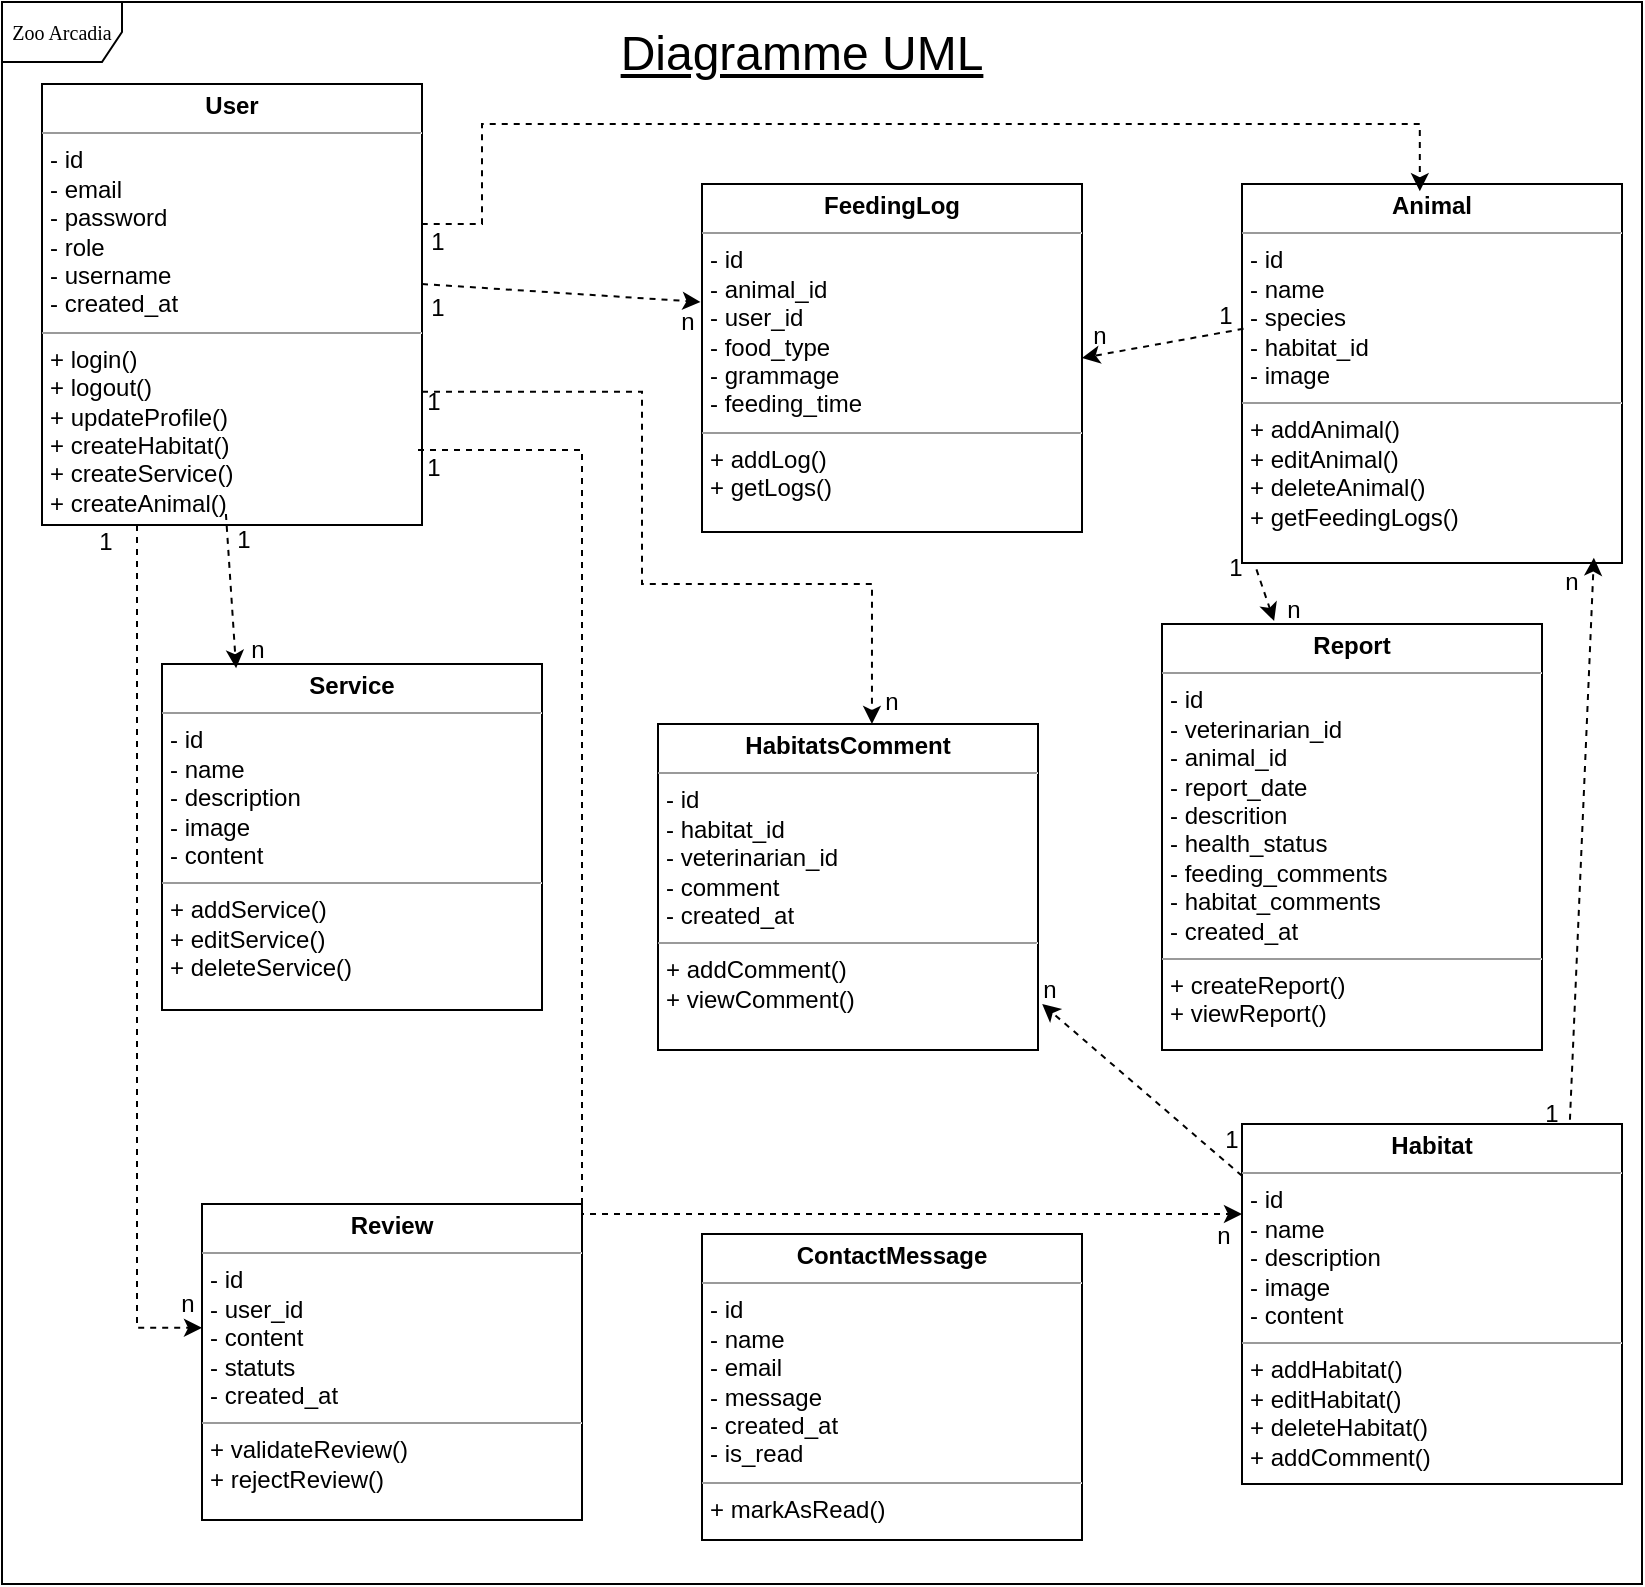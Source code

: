 <mxfile version="26.0.2">
  <diagram name="Page-1" id="c4acf3e9-155e-7222-9cf6-157b1a14988f">
    <mxGraphModel dx="2044" dy="1816" grid="1" gridSize="10" guides="1" tooltips="1" connect="1" arrows="1" fold="1" page="1" pageScale="1" pageWidth="850" pageHeight="1100" background="none" math="0" shadow="0">
      <root>
        <mxCell id="0" />
        <mxCell id="1" parent="0" />
        <mxCell id="17acba5748e5396b-1" value="Zoo Arcadia" style="shape=umlFrame;whiteSpace=wrap;html=1;rounded=0;shadow=0;comic=0;labelBackgroundColor=none;strokeWidth=1;fontFamily=Verdana;fontSize=10;align=center;" parent="1" vertex="1">
          <mxGeometry x="-30" y="-11" width="820" height="791" as="geometry" />
        </mxCell>
        <mxCell id="5d2195bd80daf111-9" value="&lt;p style=&quot;margin:0px;margin-top:4px;text-align:center;&quot;&gt;&lt;b&gt;ContactMessage&lt;/b&gt;&lt;br&gt;&lt;/p&gt;&lt;hr size=&quot;1&quot;&gt;&lt;p style=&quot;margin:0px;margin-left:4px;&quot;&gt;- id&lt;br&gt;- name&lt;br&gt;&lt;/p&gt;&lt;p style=&quot;margin:0px;margin-left:4px;&quot;&gt;- email&lt;br&gt;&lt;/p&gt;&lt;p style=&quot;margin:0px;margin-left:4px;&quot;&gt;- message&lt;br&gt;&lt;/p&gt;&lt;p style=&quot;margin:0px;margin-left:4px;&quot;&gt;- created_at&lt;/p&gt;&lt;p style=&quot;margin:0px;margin-left:4px;&quot;&gt;- is_read&lt;br&gt;&lt;/p&gt;&lt;hr size=&quot;1&quot;&gt;&lt;p style=&quot;margin:0px;margin-left:4px;&quot;&gt;+ markAsRead()&lt;br&gt;&lt;/p&gt;" style="verticalAlign=top;align=left;overflow=fill;fontSize=12;fontFamily=Helvetica;html=1;rounded=0;shadow=0;comic=0;labelBackgroundColor=none;strokeWidth=1" parent="1" vertex="1">
          <mxGeometry x="320" y="605" width="190" height="153" as="geometry" />
        </mxCell>
        <mxCell id="5d2195bd80daf111-12" value="&lt;p style=&quot;margin:0px;margin-top:4px;text-align:center;&quot;&gt;&lt;b&gt;FeedingLog&lt;/b&gt;&lt;br&gt;&lt;/p&gt;&lt;hr size=&quot;1&quot;&gt;&lt;p style=&quot;margin:0px;margin-left:4px;&quot;&gt;- id&lt;br&gt;- animal_id&lt;/p&gt;&lt;p style=&quot;margin:0px;margin-left:4px;&quot;&gt;- user_id&lt;br&gt;&lt;/p&gt;&lt;p style=&quot;margin:0px;margin-left:4px;&quot;&gt;- food_type&lt;br&gt;&lt;/p&gt;&lt;p style=&quot;margin:0px;margin-left:4px;&quot;&gt;- grammage&lt;br&gt;&lt;/p&gt;&lt;p style=&quot;margin:0px;margin-left:4px;&quot;&gt;- feeding_time&lt;br&gt;&lt;/p&gt;&lt;hr size=&quot;1&quot;&gt;&lt;p style=&quot;margin:0px;margin-left:4px;&quot;&gt;+ addLog()&lt;br&gt;+ getLogs()&lt;/p&gt;" style="verticalAlign=top;align=left;overflow=fill;fontSize=12;fontFamily=Helvetica;html=1;rounded=0;shadow=0;comic=0;labelBackgroundColor=none;strokeWidth=1" parent="1" vertex="1">
          <mxGeometry x="320" y="80" width="190" height="174" as="geometry" />
        </mxCell>
        <mxCell id="5d2195bd80daf111-18" value="&lt;p style=&quot;margin:0px;margin-top:4px;text-align:center;&quot;&gt;&lt;b&gt;User&lt;/b&gt;&lt;br&gt;&lt;/p&gt;&lt;hr size=&quot;1&quot;&gt;&lt;p style=&quot;margin:0px;margin-left:4px;&quot;&gt;- id&lt;br&gt;- email&lt;/p&gt;&lt;p style=&quot;margin:0px;margin-left:4px;&quot;&gt;- password&lt;/p&gt;&lt;p style=&quot;margin:0px;margin-left:4px;&quot;&gt;- role&lt;/p&gt;&lt;p style=&quot;margin:0px;margin-left:4px;&quot;&gt;- username&lt;/p&gt;&lt;p style=&quot;margin:0px;margin-left:4px;&quot;&gt;- created_at&lt;br&gt;&lt;/p&gt;&lt;hr size=&quot;1&quot;&gt;&lt;p style=&quot;margin:0px;margin-left:4px;&quot;&gt;+ login()&lt;br&gt;+ logout()&lt;/p&gt;&lt;p style=&quot;margin:0px;margin-left:4px;&quot;&gt;+ updateProfile()&lt;/p&gt;&lt;p style=&quot;margin:0px;margin-left:4px;&quot;&gt; + createHabitat()&lt;/p&gt;&lt;p style=&quot;margin:0px;margin-left:4px;&quot;&gt;+ createService()&amp;nbsp;&lt;/p&gt;&lt;p style=&quot;margin:0px;margin-left:4px;&quot;&gt;+ createAnimal()&lt;/p&gt;&lt;p style=&quot;margin:0px;margin-left:4px;&quot;&gt;&lt;br&gt;&lt;/p&gt;" style="verticalAlign=top;align=left;overflow=fill;fontSize=12;fontFamily=Helvetica;html=1;rounded=0;shadow=0;comic=0;labelBackgroundColor=none;strokeWidth=1" parent="1" vertex="1">
          <mxGeometry x="-10" y="30" width="190" height="220.5" as="geometry" />
        </mxCell>
        <mxCell id="5d2195bd80daf111-19" value="&lt;p style=&quot;margin:0px;margin-top:4px;text-align:center;&quot;&gt;&lt;b&gt;Animal&lt;/b&gt;&lt;br&gt;&lt;b&gt;&lt;/b&gt;&lt;/p&gt;&lt;hr size=&quot;1&quot;&gt;&lt;p style=&quot;margin:0px;margin-left:4px;&quot;&gt;- id&lt;br&gt;- name&lt;br&gt;&lt;/p&gt;&lt;p style=&quot;margin:0px;margin-left:4px;&quot;&gt;- species&lt;br&gt;&lt;/p&gt;&lt;p style=&quot;margin:0px;margin-left:4px;&quot;&gt;- habitat_id&lt;br&gt;&lt;/p&gt;&lt;p style=&quot;margin:0px;margin-left:4px;&quot;&gt;- image&lt;br&gt;&lt;/p&gt;&lt;hr size=&quot;1&quot;&gt;&lt;p style=&quot;margin:0px;margin-left:4px;&quot;&gt;+ addAnimal()&lt;br&gt;+ editAnimal()&lt;/p&gt;&lt;p style=&quot;margin:0px;margin-left:4px;&quot;&gt;+ deleteAnimal()&lt;/p&gt;&lt;p style=&quot;margin:0px;margin-left:4px;&quot;&gt;    + getFeedingLogs()&lt;/p&gt;" style="verticalAlign=top;align=left;overflow=fill;fontSize=12;fontFamily=Helvetica;html=1;rounded=0;shadow=0;comic=0;labelBackgroundColor=none;strokeWidth=1" parent="1" vertex="1">
          <mxGeometry x="590" y="80" width="190" height="189.5" as="geometry" />
        </mxCell>
        <mxCell id="5d2195bd80daf111-20" value="&lt;p style=&quot;margin:0px;margin-top:4px;text-align:center;&quot;&gt;&lt;b&gt;Habitat&lt;/b&gt;&lt;br&gt;&lt;/p&gt;&lt;hr size=&quot;1&quot;&gt;&lt;p style=&quot;margin:0px;margin-left:4px;&quot;&gt;- id&lt;br&gt;- name&lt;br&gt;&lt;/p&gt;&lt;p style=&quot;margin:0px;margin-left:4px;&quot;&gt;- description&lt;br&gt;&lt;/p&gt;&lt;p style=&quot;margin:0px;margin-left:4px;&quot;&gt;- image&lt;br&gt;&lt;/p&gt;&lt;p style=&quot;margin:0px;margin-left:4px;&quot;&gt;- content&lt;br&gt;&lt;/p&gt;&lt;hr size=&quot;1&quot;&gt;&lt;p style=&quot;margin:0px;margin-left:4px;&quot;&gt;+ addHabitat()&lt;br&gt;+ editHabitat()&lt;/p&gt;&lt;p style=&quot;margin:0px;margin-left:4px;&quot;&gt;+ deleteHabitat()&lt;/p&gt;&lt;p style=&quot;margin:0px;margin-left:4px;&quot;&gt; + addComment()&lt;/p&gt;" style="verticalAlign=top;align=left;overflow=fill;fontSize=12;fontFamily=Helvetica;html=1;rounded=0;shadow=0;comic=0;labelBackgroundColor=none;strokeWidth=1" parent="1" vertex="1">
          <mxGeometry x="590" y="550" width="190" height="180" as="geometry" />
        </mxCell>
        <mxCell id="u3Zv2N3KWgac9qZE_md4-1" value="&lt;p style=&quot;margin:0px;margin-top:4px;text-align:center;&quot;&gt;&lt;b&gt;Service&lt;/b&gt;&lt;br&gt;&lt;/p&gt;&lt;hr size=&quot;1&quot;&gt;&lt;p style=&quot;margin:0px;margin-left:4px;&quot;&gt;- id&lt;br&gt;- name&lt;br&gt;&lt;/p&gt;&lt;p style=&quot;margin:0px;margin-left:4px;&quot;&gt;- description&lt;br&gt;&lt;/p&gt;&lt;p style=&quot;margin:0px;margin-left:4px;&quot;&gt;- image&lt;br&gt;&lt;/p&gt;&lt;p style=&quot;margin:0px;margin-left:4px;&quot;&gt;- content&lt;br&gt;&lt;/p&gt;&lt;hr size=&quot;1&quot;&gt;&lt;p style=&quot;margin:0px;margin-left:4px;&quot;&gt;+ addService()&lt;br&gt;+ editService()&lt;/p&gt;&lt;p style=&quot;margin:0px;margin-left:4px;&quot;&gt;+ deleteService()&lt;br&gt;&lt;/p&gt;" style="verticalAlign=top;align=left;overflow=fill;fontSize=12;fontFamily=Helvetica;html=1;rounded=0;shadow=0;comic=0;labelBackgroundColor=none;strokeWidth=1" vertex="1" parent="1">
          <mxGeometry x="50" y="320" width="190" height="173" as="geometry" />
        </mxCell>
        <mxCell id="5d2195bd80daf111-11" value="&lt;p style=&quot;margin:0px;margin-top:4px;text-align:center;&quot;&gt;&lt;b&gt;Review&lt;/b&gt;&lt;br&gt;&lt;/p&gt;&lt;hr size=&quot;1&quot;&gt;&lt;p style=&quot;margin:0px;margin-left:4px;&quot;&gt;- id&lt;br&gt;- user_id&lt;br&gt;&lt;/p&gt;&lt;p style=&quot;margin:0px;margin-left:4px;&quot;&gt;- content&lt;br&gt;&lt;/p&gt;&lt;p style=&quot;margin:0px;margin-left:4px;&quot;&gt;- statuts&lt;br&gt;&lt;/p&gt;&lt;p style=&quot;margin:0px;margin-left:4px;&quot;&gt;- created_at&lt;br&gt;&lt;/p&gt;&lt;hr size=&quot;1&quot;&gt;&lt;p style=&quot;margin:0px;margin-left:4px;&quot;&gt;+ validateReview()&lt;br&gt;+ rejectReview()&lt;/p&gt;" style="verticalAlign=top;align=left;overflow=fill;fontSize=12;fontFamily=Helvetica;html=1;rounded=0;shadow=0;comic=0;labelBackgroundColor=none;strokeWidth=1" parent="1" vertex="1">
          <mxGeometry x="70" y="590" width="190" height="158" as="geometry" />
        </mxCell>
        <mxCell id="u3Zv2N3KWgac9qZE_md4-7" value="1" style="text;html=1;align=center;verticalAlign=middle;whiteSpace=wrap;rounded=0;" vertex="1" parent="1">
          <mxGeometry x="7" y="247.5" width="30" height="23" as="geometry" />
        </mxCell>
        <mxCell id="u3Zv2N3KWgac9qZE_md4-8" value="n" style="text;html=1;align=center;verticalAlign=middle;whiteSpace=wrap;rounded=0;" vertex="1" parent="1">
          <mxGeometry x="48" y="628" width="30" height="23" as="geometry" />
        </mxCell>
        <mxCell id="u3Zv2N3KWgac9qZE_md4-10" style="edgeStyle=none;rounded=0;orthogonalLoop=1;jettySize=auto;html=1;dashed=1;entryX=0.926;entryY=0.986;entryDx=0;entryDy=0;entryPerimeter=0;exitX=0.863;exitY=-0.012;exitDx=0;exitDy=0;exitPerimeter=0;" edge="1" parent="1" source="5d2195bd80daf111-20" target="5d2195bd80daf111-19">
          <mxGeometry relative="1" as="geometry">
            <mxPoint x="750" y="350" as="sourcePoint" />
            <mxPoint x="766.23" y="531.14" as="targetPoint" />
          </mxGeometry>
        </mxCell>
        <mxCell id="u3Zv2N3KWgac9qZE_md4-13" value="1" style="text;html=1;align=center;verticalAlign=middle;whiteSpace=wrap;rounded=0;" vertex="1" parent="1">
          <mxGeometry x="730" y="533" width="30" height="23" as="geometry" />
        </mxCell>
        <mxCell id="u3Zv2N3KWgac9qZE_md4-15" style="edgeStyle=none;rounded=0;orthogonalLoop=1;jettySize=auto;html=1;entryX=1;entryY=0.5;entryDx=0;entryDy=0;exitX=0.004;exitY=0.382;exitDx=0;exitDy=0;exitPerimeter=0;dashed=1;" edge="1" parent="1" source="5d2195bd80daf111-19" target="5d2195bd80daf111-12">
          <mxGeometry relative="1" as="geometry">
            <mxPoint x="373" y="350" as="sourcePoint" />
            <mxPoint x="319.998" y="63" as="targetPoint" />
          </mxGeometry>
        </mxCell>
        <mxCell id="u3Zv2N3KWgac9qZE_md4-16" value="n" style="text;html=1;align=center;verticalAlign=middle;whiteSpace=wrap;rounded=0;" vertex="1" parent="1">
          <mxGeometry x="504" y="144" width="30" height="23" as="geometry" />
        </mxCell>
        <mxCell id="u3Zv2N3KWgac9qZE_md4-34" value="" style="endArrow=classic;html=1;rounded=0;entryX=-0.004;entryY=0.339;entryDx=0;entryDy=0;entryPerimeter=0;dashed=1;" edge="1" parent="1" target="5d2195bd80daf111-12">
          <mxGeometry width="50" height="50" relative="1" as="geometry">
            <mxPoint x="180" y="130" as="sourcePoint" />
            <mxPoint x="280" y="140" as="targetPoint" />
          </mxGeometry>
        </mxCell>
        <mxCell id="u3Zv2N3KWgac9qZE_md4-35" value="1" style="text;html=1;align=center;verticalAlign=middle;whiteSpace=wrap;rounded=0;" vertex="1" parent="1">
          <mxGeometry x="173" y="130" width="30" height="23" as="geometry" />
        </mxCell>
        <mxCell id="u3Zv2N3KWgac9qZE_md4-36" value="n" style="text;html=1;align=center;verticalAlign=middle;whiteSpace=wrap;rounded=0;" vertex="1" parent="1">
          <mxGeometry x="298" y="137" width="30" height="23" as="geometry" />
        </mxCell>
        <mxCell id="u3Zv2N3KWgac9qZE_md4-38" value="&lt;font style=&quot;font-size: 24px;&quot;&gt;&lt;u&gt;Diagramme UML&lt;/u&gt;&lt;/font&gt;" style="text;html=1;align=center;verticalAlign=middle;whiteSpace=wrap;rounded=0;" vertex="1" parent="1">
          <mxGeometry x="260" width="220" height="30" as="geometry" />
        </mxCell>
        <mxCell id="u3Zv2N3KWgac9qZE_md4-39" style="edgeStyle=none;rounded=0;orthogonalLoop=1;jettySize=auto;html=1;exitX=0.5;exitY=1;exitDx=0;exitDy=0;" edge="1" parent="1" source="u3Zv2N3KWgac9qZE_md4-38" target="u3Zv2N3KWgac9qZE_md4-38">
          <mxGeometry relative="1" as="geometry" />
        </mxCell>
        <mxCell id="u3Zv2N3KWgac9qZE_md4-42" value="1" style="text;html=1;align=center;verticalAlign=middle;whiteSpace=wrap;rounded=0;" vertex="1" parent="1">
          <mxGeometry x="567" y="134" width="30" height="23" as="geometry" />
        </mxCell>
        <mxCell id="u3Zv2N3KWgac9qZE_md4-11" value="n" style="text;html=1;align=center;verticalAlign=middle;whiteSpace=wrap;rounded=0;" vertex="1" parent="1">
          <mxGeometry x="740" y="267.5" width="30" height="23" as="geometry" />
        </mxCell>
        <mxCell id="u3Zv2N3KWgac9qZE_md4-44" value="&lt;p style=&quot;margin:0px;margin-top:4px;text-align:center;&quot;&gt;&lt;b&gt;Report&lt;/b&gt;&lt;br&gt;&lt;/p&gt;&lt;hr size=&quot;1&quot;&gt;&lt;p style=&quot;margin:0px;margin-left:4px;&quot;&gt;- id&lt;br&gt;- veterinarian_id&lt;br&gt;&lt;/p&gt;&lt;p style=&quot;margin:0px;margin-left:4px;&quot;&gt;- animal_id&lt;br&gt;&lt;/p&gt;&lt;p style=&quot;margin:0px;margin-left:4px;&quot;&gt;- report_date&lt;br&gt;&lt;/p&gt;&lt;p style=&quot;margin:0px;margin-left:4px;&quot;&gt;- descrition&lt;/p&gt;&lt;p style=&quot;margin:0px;margin-left:4px;&quot;&gt;- health_status&lt;/p&gt;&lt;p style=&quot;margin:0px;margin-left:4px;&quot;&gt;- feeding_comments&lt;/p&gt;&lt;p style=&quot;margin:0px;margin-left:4px;&quot;&gt;- habitat_comments&lt;/p&gt;&lt;p style=&quot;margin:0px;margin-left:4px;&quot;&gt;- created_at&lt;br&gt;&lt;/p&gt;&lt;hr size=&quot;1&quot;&gt;&lt;p style=&quot;margin:0px;margin-left:4px;&quot;&gt;+ createReport()&lt;br&gt;+ viewReport()&lt;/p&gt;" style="verticalAlign=top;align=left;overflow=fill;fontSize=12;fontFamily=Helvetica;html=1;rounded=0;shadow=0;comic=0;labelBackgroundColor=none;strokeWidth=1" vertex="1" parent="1">
          <mxGeometry x="550" y="300" width="190" height="213" as="geometry" />
        </mxCell>
        <mxCell id="u3Zv2N3KWgac9qZE_md4-47" value="&lt;p style=&quot;margin:0px;margin-top:4px;text-align:center;&quot;&gt;&lt;b&gt;HabitatsComment&lt;/b&gt;&lt;br&gt;&lt;/p&gt;&lt;hr size=&quot;1&quot;&gt;&lt;p style=&quot;margin:0px;margin-left:4px;&quot;&gt;- id&lt;br&gt;- habitat_id&lt;br&gt;&lt;/p&gt;&lt;p style=&quot;margin:0px;margin-left:4px;&quot;&gt;- veterinarian_id&lt;/p&gt;&lt;p style=&quot;margin:0px;margin-left:4px;&quot;&gt;- comment&lt;br&gt;&lt;/p&gt;&lt;p style=&quot;margin:0px;margin-left:4px;&quot;&gt;- created_at&lt;br&gt;&lt;/p&gt;&lt;hr size=&quot;1&quot;&gt;&lt;p style=&quot;margin:0px;margin-left:4px;&quot;&gt;+ addComment()&lt;br&gt;+ viewComment()&lt;/p&gt;" style="verticalAlign=top;align=left;overflow=fill;fontSize=12;fontFamily=Helvetica;html=1;rounded=0;shadow=0;comic=0;labelBackgroundColor=none;strokeWidth=1" vertex="1" parent="1">
          <mxGeometry x="298" y="350" width="190" height="163" as="geometry" />
        </mxCell>
        <mxCell id="u3Zv2N3KWgac9qZE_md4-48" style="edgeStyle=none;rounded=0;orthogonalLoop=1;jettySize=auto;html=1;entryX=0.295;entryY=-0.007;entryDx=0;entryDy=0;exitX=0.038;exitY=1.017;exitDx=0;exitDy=0;exitPerimeter=0;dashed=1;entryPerimeter=0;" edge="1" parent="1" source="5d2195bd80daf111-19" target="u3Zv2N3KWgac9qZE_md4-44">
          <mxGeometry relative="1" as="geometry">
            <mxPoint x="567" y="318" as="sourcePoint" />
            <mxPoint x="486" y="327" as="targetPoint" />
          </mxGeometry>
        </mxCell>
        <mxCell id="u3Zv2N3KWgac9qZE_md4-49" value="n" style="text;html=1;align=center;verticalAlign=middle;whiteSpace=wrap;rounded=0;" vertex="1" parent="1">
          <mxGeometry x="601" y="281.5" width="30" height="23" as="geometry" />
        </mxCell>
        <mxCell id="u3Zv2N3KWgac9qZE_md4-50" value="1" style="text;html=1;align=center;verticalAlign=middle;whiteSpace=wrap;rounded=0;" vertex="1" parent="1">
          <mxGeometry x="572" y="260" width="30" height="23" as="geometry" />
        </mxCell>
        <mxCell id="u3Zv2N3KWgac9qZE_md4-51" value="" style="endArrow=classic;html=1;rounded=0;edgeStyle=orthogonalEdgeStyle;exitX=1;exitY=0.208;exitDx=0;exitDy=0;exitPerimeter=0;entryX=0.468;entryY=0.019;entryDx=0;entryDy=0;entryPerimeter=0;dashed=1;" edge="1" parent="1" source="5d2195bd80daf111-18" target="5d2195bd80daf111-19">
          <mxGeometry width="50" height="50" relative="1" as="geometry">
            <mxPoint x="220" y="100" as="sourcePoint" />
            <mxPoint x="270" y="50" as="targetPoint" />
            <Array as="points">
              <mxPoint x="210" y="100" />
              <mxPoint x="210" y="50" />
              <mxPoint x="679" y="50" />
            </Array>
          </mxGeometry>
        </mxCell>
        <mxCell id="u3Zv2N3KWgac9qZE_md4-52" value="1" style="text;html=1;align=center;verticalAlign=middle;whiteSpace=wrap;rounded=0;" vertex="1" parent="1">
          <mxGeometry x="173" y="97" width="30" height="23" as="geometry" />
        </mxCell>
        <mxCell id="u3Zv2N3KWgac9qZE_md4-53" value="" style="endArrow=classic;html=1;rounded=0;entryX=0.195;entryY=0.012;entryDx=0;entryDy=0;exitX=0.484;exitY=0.975;exitDx=0;exitDy=0;exitPerimeter=0;entryPerimeter=0;dashed=1;" edge="1" parent="1" source="5d2195bd80daf111-18" target="u3Zv2N3KWgac9qZE_md4-1">
          <mxGeometry width="50" height="50" relative="1" as="geometry">
            <mxPoint x="110" y="297.5" as="sourcePoint" />
            <mxPoint x="160" y="247.5" as="targetPoint" />
          </mxGeometry>
        </mxCell>
        <mxCell id="u3Zv2N3KWgac9qZE_md4-54" value="1" style="text;html=1;align=center;verticalAlign=middle;whiteSpace=wrap;rounded=0;" vertex="1" parent="1">
          <mxGeometry x="76" y="246.5" width="30" height="23" as="geometry" />
        </mxCell>
        <mxCell id="u3Zv2N3KWgac9qZE_md4-55" value="n" style="text;html=1;align=center;verticalAlign=middle;whiteSpace=wrap;rounded=0;" vertex="1" parent="1">
          <mxGeometry x="83" y="301.5" width="30" height="23" as="geometry" />
        </mxCell>
        <mxCell id="u3Zv2N3KWgac9qZE_md4-56" value="" style="endArrow=classic;html=1;rounded=0;edgeStyle=orthogonalEdgeStyle;entryX=0;entryY=0.25;entryDx=0;entryDy=0;dashed=1;" edge="1" parent="1" target="5d2195bd80daf111-20">
          <mxGeometry width="50" height="50" relative="1" as="geometry">
            <mxPoint x="178" y="213" as="sourcePoint" />
            <mxPoint x="260" y="260" as="targetPoint" />
            <Array as="points">
              <mxPoint x="260" y="213" />
              <mxPoint x="260" y="595" />
            </Array>
          </mxGeometry>
        </mxCell>
        <mxCell id="u3Zv2N3KWgac9qZE_md4-57" value="1" style="text;html=1;align=center;verticalAlign=middle;whiteSpace=wrap;rounded=0;" vertex="1" parent="1">
          <mxGeometry x="171" y="210" width="30" height="23" as="geometry" />
        </mxCell>
        <mxCell id="u3Zv2N3KWgac9qZE_md4-59" value="n" style="text;html=1;align=center;verticalAlign=middle;whiteSpace=wrap;rounded=0;" vertex="1" parent="1">
          <mxGeometry x="566" y="594" width="30" height="23" as="geometry" />
        </mxCell>
        <mxCell id="u3Zv2N3KWgac9qZE_md4-60" value="" style="endArrow=classic;html=1;rounded=0;exitX=0;exitY=0.144;exitDx=0;exitDy=0;exitPerimeter=0;entryX=1.011;entryY=0.859;entryDx=0;entryDy=0;entryPerimeter=0;dashed=1;" edge="1" parent="1" source="5d2195bd80daf111-20" target="u3Zv2N3KWgac9qZE_md4-47">
          <mxGeometry width="50" height="50" relative="1" as="geometry">
            <mxPoint x="540" y="530" as="sourcePoint" />
            <mxPoint x="590" y="480" as="targetPoint" />
          </mxGeometry>
        </mxCell>
        <mxCell id="u3Zv2N3KWgac9qZE_md4-61" value="1" style="text;html=1;align=center;verticalAlign=middle;whiteSpace=wrap;rounded=0;" vertex="1" parent="1">
          <mxGeometry x="570" y="546" width="30" height="23" as="geometry" />
        </mxCell>
        <mxCell id="u3Zv2N3KWgac9qZE_md4-62" value="n" style="text;html=1;align=center;verticalAlign=middle;whiteSpace=wrap;rounded=0;" vertex="1" parent="1">
          <mxGeometry x="479" y="471" width="30" height="23" as="geometry" />
        </mxCell>
        <mxCell id="u3Zv2N3KWgac9qZE_md4-63" value="" style="endArrow=classic;html=1;rounded=0;edgeStyle=orthogonalEdgeStyle;exitX=1;exitY=0.698;exitDx=0;exitDy=0;exitPerimeter=0;entryX=0.563;entryY=0;entryDx=0;entryDy=0;entryPerimeter=0;dashed=1;" edge="1" parent="1" source="5d2195bd80daf111-18" target="u3Zv2N3KWgac9qZE_md4-47">
          <mxGeometry width="50" height="50" relative="1" as="geometry">
            <mxPoint x="355" y="310" as="sourcePoint" />
            <mxPoint x="405" y="260" as="targetPoint" />
            <Array as="points">
              <mxPoint x="290" y="184" />
              <mxPoint x="290" y="280" />
              <mxPoint x="405" y="280" />
            </Array>
          </mxGeometry>
        </mxCell>
        <mxCell id="u3Zv2N3KWgac9qZE_md4-64" value="1" style="text;html=1;align=center;verticalAlign=middle;whiteSpace=wrap;rounded=0;" vertex="1" parent="1">
          <mxGeometry x="171" y="177" width="30" height="23" as="geometry" />
        </mxCell>
        <mxCell id="u3Zv2N3KWgac9qZE_md4-65" value="n" style="text;html=1;align=center;verticalAlign=middle;whiteSpace=wrap;rounded=0;" vertex="1" parent="1">
          <mxGeometry x="400" y="327" width="30" height="23" as="geometry" />
        </mxCell>
        <mxCell id="u3Zv2N3KWgac9qZE_md4-66" value="" style="endArrow=classic;html=1;rounded=0;edgeStyle=orthogonalEdgeStyle;exitX=0.25;exitY=1;exitDx=0;exitDy=0;entryX=0;entryY=0.392;entryDx=0;entryDy=0;entryPerimeter=0;dashed=1;" edge="1" parent="1" source="5d2195bd80daf111-18" target="5d2195bd80daf111-11">
          <mxGeometry width="50" height="50" relative="1" as="geometry">
            <mxPoint x="1" y="333" as="sourcePoint" />
            <mxPoint x="51" y="283" as="targetPoint" />
          </mxGeometry>
        </mxCell>
      </root>
    </mxGraphModel>
  </diagram>
</mxfile>

